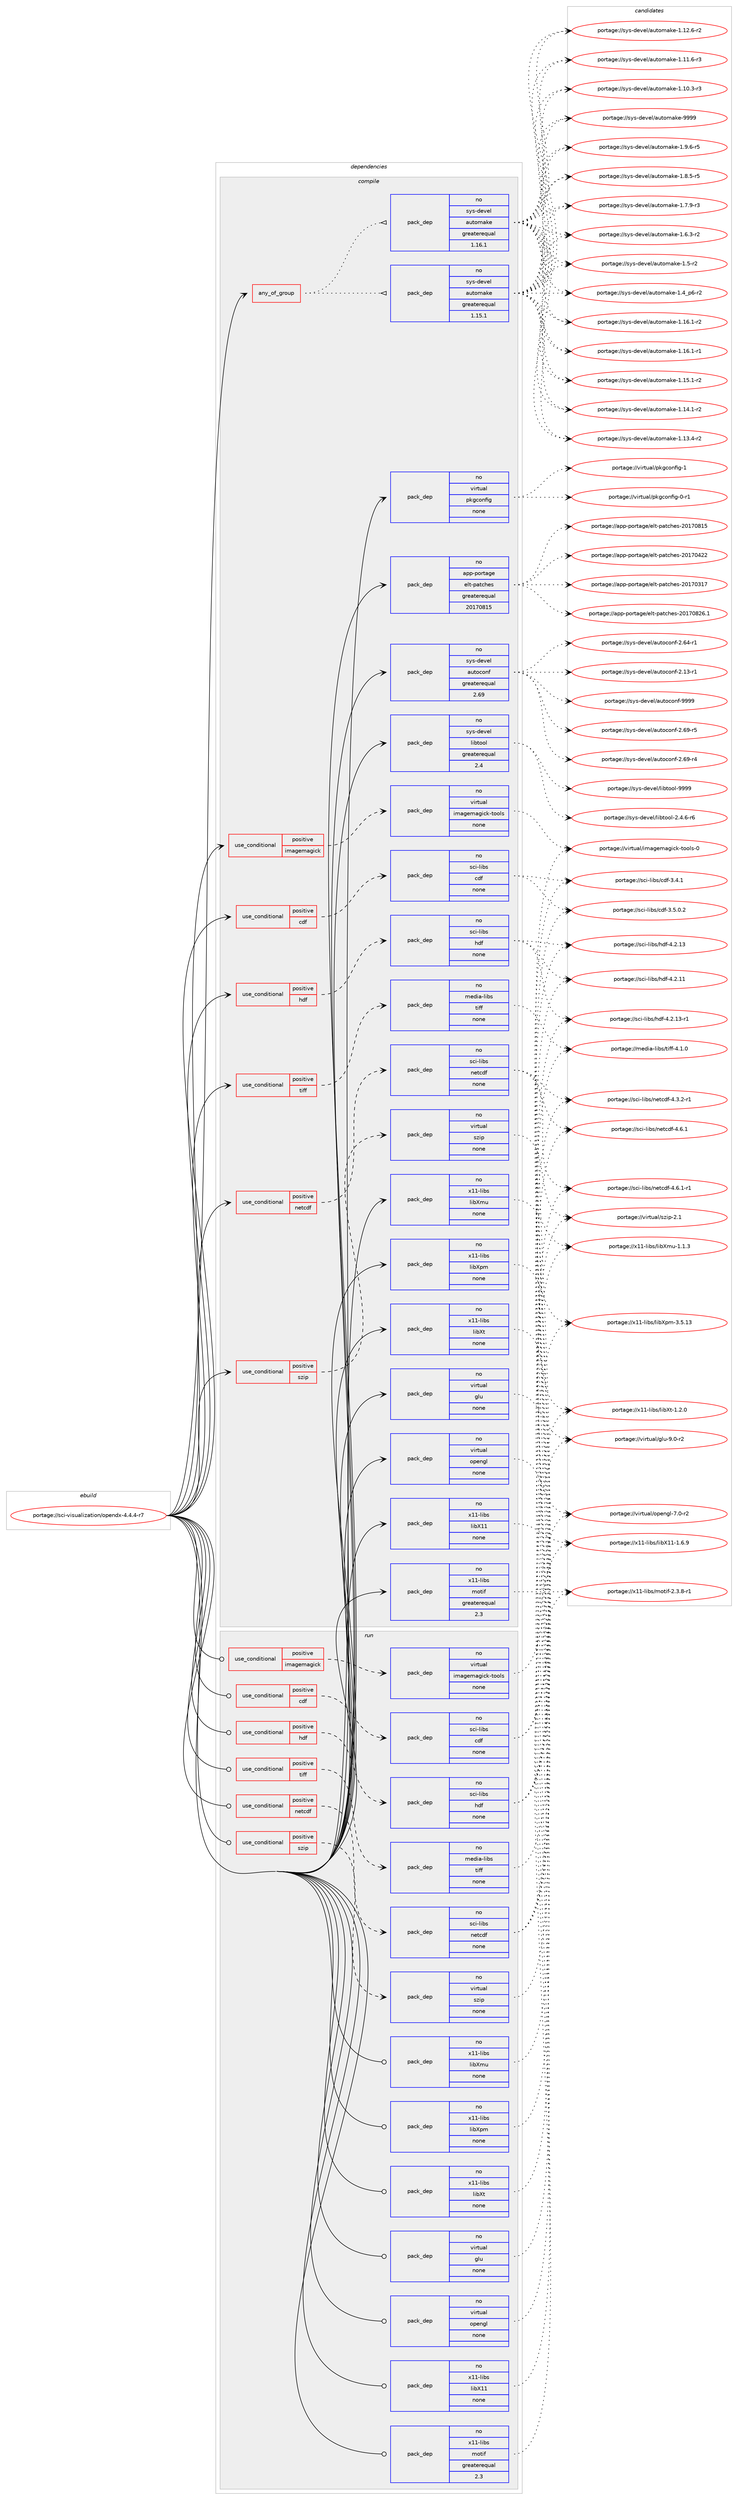 digraph prolog {

# *************
# Graph options
# *************

newrank=true;
concentrate=true;
compound=true;
graph [rankdir=LR,fontname=Helvetica,fontsize=10,ranksep=1.5];#, ranksep=2.5, nodesep=0.2];
edge  [arrowhead=vee];
node  [fontname=Helvetica,fontsize=10];

# **********
# The ebuild
# **********

subgraph cluster_leftcol {
color=gray;
rank=same;
label=<<i>ebuild</i>>;
id [label="portage://sci-visualization/opendx-4.4.4-r7", color=red, width=4, href="../sci-visualization/opendx-4.4.4-r7.svg"];
}

# ****************
# The dependencies
# ****************

subgraph cluster_midcol {
color=gray;
label=<<i>dependencies</i>>;
subgraph cluster_compile {
fillcolor="#eeeeee";
style=filled;
label=<<i>compile</i>>;
subgraph any750 {
dependency34515 [label=<<TABLE BORDER="0" CELLBORDER="1" CELLSPACING="0" CELLPADDING="4"><TR><TD CELLPADDING="10">any_of_group</TD></TR></TABLE>>, shape=none, color=red];subgraph pack27662 {
dependency34516 [label=<<TABLE BORDER="0" CELLBORDER="1" CELLSPACING="0" CELLPADDING="4" WIDTH="220"><TR><TD ROWSPAN="6" CELLPADDING="30">pack_dep</TD></TR><TR><TD WIDTH="110">no</TD></TR><TR><TD>sys-devel</TD></TR><TR><TD>automake</TD></TR><TR><TD>greaterequal</TD></TR><TR><TD>1.16.1</TD></TR></TABLE>>, shape=none, color=blue];
}
dependency34515:e -> dependency34516:w [weight=20,style="dotted",arrowhead="oinv"];
subgraph pack27663 {
dependency34517 [label=<<TABLE BORDER="0" CELLBORDER="1" CELLSPACING="0" CELLPADDING="4" WIDTH="220"><TR><TD ROWSPAN="6" CELLPADDING="30">pack_dep</TD></TR><TR><TD WIDTH="110">no</TD></TR><TR><TD>sys-devel</TD></TR><TR><TD>automake</TD></TR><TR><TD>greaterequal</TD></TR><TR><TD>1.15.1</TD></TR></TABLE>>, shape=none, color=blue];
}
dependency34515:e -> dependency34517:w [weight=20,style="dotted",arrowhead="oinv"];
}
id:e -> dependency34515:w [weight=20,style="solid",arrowhead="vee"];
subgraph cond6101 {
dependency34518 [label=<<TABLE BORDER="0" CELLBORDER="1" CELLSPACING="0" CELLPADDING="4"><TR><TD ROWSPAN="3" CELLPADDING="10">use_conditional</TD></TR><TR><TD>positive</TD></TR><TR><TD>cdf</TD></TR></TABLE>>, shape=none, color=red];
subgraph pack27664 {
dependency34519 [label=<<TABLE BORDER="0" CELLBORDER="1" CELLSPACING="0" CELLPADDING="4" WIDTH="220"><TR><TD ROWSPAN="6" CELLPADDING="30">pack_dep</TD></TR><TR><TD WIDTH="110">no</TD></TR><TR><TD>sci-libs</TD></TR><TR><TD>cdf</TD></TR><TR><TD>none</TD></TR><TR><TD></TD></TR></TABLE>>, shape=none, color=blue];
}
dependency34518:e -> dependency34519:w [weight=20,style="dashed",arrowhead="vee"];
}
id:e -> dependency34518:w [weight=20,style="solid",arrowhead="vee"];
subgraph cond6102 {
dependency34520 [label=<<TABLE BORDER="0" CELLBORDER="1" CELLSPACING="0" CELLPADDING="4"><TR><TD ROWSPAN="3" CELLPADDING="10">use_conditional</TD></TR><TR><TD>positive</TD></TR><TR><TD>hdf</TD></TR></TABLE>>, shape=none, color=red];
subgraph pack27665 {
dependency34521 [label=<<TABLE BORDER="0" CELLBORDER="1" CELLSPACING="0" CELLPADDING="4" WIDTH="220"><TR><TD ROWSPAN="6" CELLPADDING="30">pack_dep</TD></TR><TR><TD WIDTH="110">no</TD></TR><TR><TD>sci-libs</TD></TR><TR><TD>hdf</TD></TR><TR><TD>none</TD></TR><TR><TD></TD></TR></TABLE>>, shape=none, color=blue];
}
dependency34520:e -> dependency34521:w [weight=20,style="dashed",arrowhead="vee"];
}
id:e -> dependency34520:w [weight=20,style="solid",arrowhead="vee"];
subgraph cond6103 {
dependency34522 [label=<<TABLE BORDER="0" CELLBORDER="1" CELLSPACING="0" CELLPADDING="4"><TR><TD ROWSPAN="3" CELLPADDING="10">use_conditional</TD></TR><TR><TD>positive</TD></TR><TR><TD>imagemagick</TD></TR></TABLE>>, shape=none, color=red];
subgraph pack27666 {
dependency34523 [label=<<TABLE BORDER="0" CELLBORDER="1" CELLSPACING="0" CELLPADDING="4" WIDTH="220"><TR><TD ROWSPAN="6" CELLPADDING="30">pack_dep</TD></TR><TR><TD WIDTH="110">no</TD></TR><TR><TD>virtual</TD></TR><TR><TD>imagemagick-tools</TD></TR><TR><TD>none</TD></TR><TR><TD></TD></TR></TABLE>>, shape=none, color=blue];
}
dependency34522:e -> dependency34523:w [weight=20,style="dashed",arrowhead="vee"];
}
id:e -> dependency34522:w [weight=20,style="solid",arrowhead="vee"];
subgraph cond6104 {
dependency34524 [label=<<TABLE BORDER="0" CELLBORDER="1" CELLSPACING="0" CELLPADDING="4"><TR><TD ROWSPAN="3" CELLPADDING="10">use_conditional</TD></TR><TR><TD>positive</TD></TR><TR><TD>netcdf</TD></TR></TABLE>>, shape=none, color=red];
subgraph pack27667 {
dependency34525 [label=<<TABLE BORDER="0" CELLBORDER="1" CELLSPACING="0" CELLPADDING="4" WIDTH="220"><TR><TD ROWSPAN="6" CELLPADDING="30">pack_dep</TD></TR><TR><TD WIDTH="110">no</TD></TR><TR><TD>sci-libs</TD></TR><TR><TD>netcdf</TD></TR><TR><TD>none</TD></TR><TR><TD></TD></TR></TABLE>>, shape=none, color=blue];
}
dependency34524:e -> dependency34525:w [weight=20,style="dashed",arrowhead="vee"];
}
id:e -> dependency34524:w [weight=20,style="solid",arrowhead="vee"];
subgraph cond6105 {
dependency34526 [label=<<TABLE BORDER="0" CELLBORDER="1" CELLSPACING="0" CELLPADDING="4"><TR><TD ROWSPAN="3" CELLPADDING="10">use_conditional</TD></TR><TR><TD>positive</TD></TR><TR><TD>szip</TD></TR></TABLE>>, shape=none, color=red];
subgraph pack27668 {
dependency34527 [label=<<TABLE BORDER="0" CELLBORDER="1" CELLSPACING="0" CELLPADDING="4" WIDTH="220"><TR><TD ROWSPAN="6" CELLPADDING="30">pack_dep</TD></TR><TR><TD WIDTH="110">no</TD></TR><TR><TD>virtual</TD></TR><TR><TD>szip</TD></TR><TR><TD>none</TD></TR><TR><TD></TD></TR></TABLE>>, shape=none, color=blue];
}
dependency34526:e -> dependency34527:w [weight=20,style="dashed",arrowhead="vee"];
}
id:e -> dependency34526:w [weight=20,style="solid",arrowhead="vee"];
subgraph cond6106 {
dependency34528 [label=<<TABLE BORDER="0" CELLBORDER="1" CELLSPACING="0" CELLPADDING="4"><TR><TD ROWSPAN="3" CELLPADDING="10">use_conditional</TD></TR><TR><TD>positive</TD></TR><TR><TD>tiff</TD></TR></TABLE>>, shape=none, color=red];
subgraph pack27669 {
dependency34529 [label=<<TABLE BORDER="0" CELLBORDER="1" CELLSPACING="0" CELLPADDING="4" WIDTH="220"><TR><TD ROWSPAN="6" CELLPADDING="30">pack_dep</TD></TR><TR><TD WIDTH="110">no</TD></TR><TR><TD>media-libs</TD></TR><TR><TD>tiff</TD></TR><TR><TD>none</TD></TR><TR><TD></TD></TR></TABLE>>, shape=none, color=blue];
}
dependency34528:e -> dependency34529:w [weight=20,style="dashed",arrowhead="vee"];
}
id:e -> dependency34528:w [weight=20,style="solid",arrowhead="vee"];
subgraph pack27670 {
dependency34530 [label=<<TABLE BORDER="0" CELLBORDER="1" CELLSPACING="0" CELLPADDING="4" WIDTH="220"><TR><TD ROWSPAN="6" CELLPADDING="30">pack_dep</TD></TR><TR><TD WIDTH="110">no</TD></TR><TR><TD>app-portage</TD></TR><TR><TD>elt-patches</TD></TR><TR><TD>greaterequal</TD></TR><TR><TD>20170815</TD></TR></TABLE>>, shape=none, color=blue];
}
id:e -> dependency34530:w [weight=20,style="solid",arrowhead="vee"];
subgraph pack27671 {
dependency34531 [label=<<TABLE BORDER="0" CELLBORDER="1" CELLSPACING="0" CELLPADDING="4" WIDTH="220"><TR><TD ROWSPAN="6" CELLPADDING="30">pack_dep</TD></TR><TR><TD WIDTH="110">no</TD></TR><TR><TD>sys-devel</TD></TR><TR><TD>autoconf</TD></TR><TR><TD>greaterequal</TD></TR><TR><TD>2.69</TD></TR></TABLE>>, shape=none, color=blue];
}
id:e -> dependency34531:w [weight=20,style="solid",arrowhead="vee"];
subgraph pack27672 {
dependency34532 [label=<<TABLE BORDER="0" CELLBORDER="1" CELLSPACING="0" CELLPADDING="4" WIDTH="220"><TR><TD ROWSPAN="6" CELLPADDING="30">pack_dep</TD></TR><TR><TD WIDTH="110">no</TD></TR><TR><TD>sys-devel</TD></TR><TR><TD>libtool</TD></TR><TR><TD>greaterequal</TD></TR><TR><TD>2.4</TD></TR></TABLE>>, shape=none, color=blue];
}
id:e -> dependency34532:w [weight=20,style="solid",arrowhead="vee"];
subgraph pack27673 {
dependency34533 [label=<<TABLE BORDER="0" CELLBORDER="1" CELLSPACING="0" CELLPADDING="4" WIDTH="220"><TR><TD ROWSPAN="6" CELLPADDING="30">pack_dep</TD></TR><TR><TD WIDTH="110">no</TD></TR><TR><TD>virtual</TD></TR><TR><TD>glu</TD></TR><TR><TD>none</TD></TR><TR><TD></TD></TR></TABLE>>, shape=none, color=blue];
}
id:e -> dependency34533:w [weight=20,style="solid",arrowhead="vee"];
subgraph pack27674 {
dependency34534 [label=<<TABLE BORDER="0" CELLBORDER="1" CELLSPACING="0" CELLPADDING="4" WIDTH="220"><TR><TD ROWSPAN="6" CELLPADDING="30">pack_dep</TD></TR><TR><TD WIDTH="110">no</TD></TR><TR><TD>virtual</TD></TR><TR><TD>opengl</TD></TR><TR><TD>none</TD></TR><TR><TD></TD></TR></TABLE>>, shape=none, color=blue];
}
id:e -> dependency34534:w [weight=20,style="solid",arrowhead="vee"];
subgraph pack27675 {
dependency34535 [label=<<TABLE BORDER="0" CELLBORDER="1" CELLSPACING="0" CELLPADDING="4" WIDTH="220"><TR><TD ROWSPAN="6" CELLPADDING="30">pack_dep</TD></TR><TR><TD WIDTH="110">no</TD></TR><TR><TD>virtual</TD></TR><TR><TD>pkgconfig</TD></TR><TR><TD>none</TD></TR><TR><TD></TD></TR></TABLE>>, shape=none, color=blue];
}
id:e -> dependency34535:w [weight=20,style="solid",arrowhead="vee"];
subgraph pack27676 {
dependency34536 [label=<<TABLE BORDER="0" CELLBORDER="1" CELLSPACING="0" CELLPADDING="4" WIDTH="220"><TR><TD ROWSPAN="6" CELLPADDING="30">pack_dep</TD></TR><TR><TD WIDTH="110">no</TD></TR><TR><TD>x11-libs</TD></TR><TR><TD>libX11</TD></TR><TR><TD>none</TD></TR><TR><TD></TD></TR></TABLE>>, shape=none, color=blue];
}
id:e -> dependency34536:w [weight=20,style="solid",arrowhead="vee"];
subgraph pack27677 {
dependency34537 [label=<<TABLE BORDER="0" CELLBORDER="1" CELLSPACING="0" CELLPADDING="4" WIDTH="220"><TR><TD ROWSPAN="6" CELLPADDING="30">pack_dep</TD></TR><TR><TD WIDTH="110">no</TD></TR><TR><TD>x11-libs</TD></TR><TR><TD>libXmu</TD></TR><TR><TD>none</TD></TR><TR><TD></TD></TR></TABLE>>, shape=none, color=blue];
}
id:e -> dependency34537:w [weight=20,style="solid",arrowhead="vee"];
subgraph pack27678 {
dependency34538 [label=<<TABLE BORDER="0" CELLBORDER="1" CELLSPACING="0" CELLPADDING="4" WIDTH="220"><TR><TD ROWSPAN="6" CELLPADDING="30">pack_dep</TD></TR><TR><TD WIDTH="110">no</TD></TR><TR><TD>x11-libs</TD></TR><TR><TD>libXpm</TD></TR><TR><TD>none</TD></TR><TR><TD></TD></TR></TABLE>>, shape=none, color=blue];
}
id:e -> dependency34538:w [weight=20,style="solid",arrowhead="vee"];
subgraph pack27679 {
dependency34539 [label=<<TABLE BORDER="0" CELLBORDER="1" CELLSPACING="0" CELLPADDING="4" WIDTH="220"><TR><TD ROWSPAN="6" CELLPADDING="30">pack_dep</TD></TR><TR><TD WIDTH="110">no</TD></TR><TR><TD>x11-libs</TD></TR><TR><TD>libXt</TD></TR><TR><TD>none</TD></TR><TR><TD></TD></TR></TABLE>>, shape=none, color=blue];
}
id:e -> dependency34539:w [weight=20,style="solid",arrowhead="vee"];
subgraph pack27680 {
dependency34540 [label=<<TABLE BORDER="0" CELLBORDER="1" CELLSPACING="0" CELLPADDING="4" WIDTH="220"><TR><TD ROWSPAN="6" CELLPADDING="30">pack_dep</TD></TR><TR><TD WIDTH="110">no</TD></TR><TR><TD>x11-libs</TD></TR><TR><TD>motif</TD></TR><TR><TD>greaterequal</TD></TR><TR><TD>2.3</TD></TR></TABLE>>, shape=none, color=blue];
}
id:e -> dependency34540:w [weight=20,style="solid",arrowhead="vee"];
}
subgraph cluster_compileandrun {
fillcolor="#eeeeee";
style=filled;
label=<<i>compile and run</i>>;
}
subgraph cluster_run {
fillcolor="#eeeeee";
style=filled;
label=<<i>run</i>>;
subgraph cond6107 {
dependency34541 [label=<<TABLE BORDER="0" CELLBORDER="1" CELLSPACING="0" CELLPADDING="4"><TR><TD ROWSPAN="3" CELLPADDING="10">use_conditional</TD></TR><TR><TD>positive</TD></TR><TR><TD>cdf</TD></TR></TABLE>>, shape=none, color=red];
subgraph pack27681 {
dependency34542 [label=<<TABLE BORDER="0" CELLBORDER="1" CELLSPACING="0" CELLPADDING="4" WIDTH="220"><TR><TD ROWSPAN="6" CELLPADDING="30">pack_dep</TD></TR><TR><TD WIDTH="110">no</TD></TR><TR><TD>sci-libs</TD></TR><TR><TD>cdf</TD></TR><TR><TD>none</TD></TR><TR><TD></TD></TR></TABLE>>, shape=none, color=blue];
}
dependency34541:e -> dependency34542:w [weight=20,style="dashed",arrowhead="vee"];
}
id:e -> dependency34541:w [weight=20,style="solid",arrowhead="odot"];
subgraph cond6108 {
dependency34543 [label=<<TABLE BORDER="0" CELLBORDER="1" CELLSPACING="0" CELLPADDING="4"><TR><TD ROWSPAN="3" CELLPADDING="10">use_conditional</TD></TR><TR><TD>positive</TD></TR><TR><TD>hdf</TD></TR></TABLE>>, shape=none, color=red];
subgraph pack27682 {
dependency34544 [label=<<TABLE BORDER="0" CELLBORDER="1" CELLSPACING="0" CELLPADDING="4" WIDTH="220"><TR><TD ROWSPAN="6" CELLPADDING="30">pack_dep</TD></TR><TR><TD WIDTH="110">no</TD></TR><TR><TD>sci-libs</TD></TR><TR><TD>hdf</TD></TR><TR><TD>none</TD></TR><TR><TD></TD></TR></TABLE>>, shape=none, color=blue];
}
dependency34543:e -> dependency34544:w [weight=20,style="dashed",arrowhead="vee"];
}
id:e -> dependency34543:w [weight=20,style="solid",arrowhead="odot"];
subgraph cond6109 {
dependency34545 [label=<<TABLE BORDER="0" CELLBORDER="1" CELLSPACING="0" CELLPADDING="4"><TR><TD ROWSPAN="3" CELLPADDING="10">use_conditional</TD></TR><TR><TD>positive</TD></TR><TR><TD>imagemagick</TD></TR></TABLE>>, shape=none, color=red];
subgraph pack27683 {
dependency34546 [label=<<TABLE BORDER="0" CELLBORDER="1" CELLSPACING="0" CELLPADDING="4" WIDTH="220"><TR><TD ROWSPAN="6" CELLPADDING="30">pack_dep</TD></TR><TR><TD WIDTH="110">no</TD></TR><TR><TD>virtual</TD></TR><TR><TD>imagemagick-tools</TD></TR><TR><TD>none</TD></TR><TR><TD></TD></TR></TABLE>>, shape=none, color=blue];
}
dependency34545:e -> dependency34546:w [weight=20,style="dashed",arrowhead="vee"];
}
id:e -> dependency34545:w [weight=20,style="solid",arrowhead="odot"];
subgraph cond6110 {
dependency34547 [label=<<TABLE BORDER="0" CELLBORDER="1" CELLSPACING="0" CELLPADDING="4"><TR><TD ROWSPAN="3" CELLPADDING="10">use_conditional</TD></TR><TR><TD>positive</TD></TR><TR><TD>netcdf</TD></TR></TABLE>>, shape=none, color=red];
subgraph pack27684 {
dependency34548 [label=<<TABLE BORDER="0" CELLBORDER="1" CELLSPACING="0" CELLPADDING="4" WIDTH="220"><TR><TD ROWSPAN="6" CELLPADDING="30">pack_dep</TD></TR><TR><TD WIDTH="110">no</TD></TR><TR><TD>sci-libs</TD></TR><TR><TD>netcdf</TD></TR><TR><TD>none</TD></TR><TR><TD></TD></TR></TABLE>>, shape=none, color=blue];
}
dependency34547:e -> dependency34548:w [weight=20,style="dashed",arrowhead="vee"];
}
id:e -> dependency34547:w [weight=20,style="solid",arrowhead="odot"];
subgraph cond6111 {
dependency34549 [label=<<TABLE BORDER="0" CELLBORDER="1" CELLSPACING="0" CELLPADDING="4"><TR><TD ROWSPAN="3" CELLPADDING="10">use_conditional</TD></TR><TR><TD>positive</TD></TR><TR><TD>szip</TD></TR></TABLE>>, shape=none, color=red];
subgraph pack27685 {
dependency34550 [label=<<TABLE BORDER="0" CELLBORDER="1" CELLSPACING="0" CELLPADDING="4" WIDTH="220"><TR><TD ROWSPAN="6" CELLPADDING="30">pack_dep</TD></TR><TR><TD WIDTH="110">no</TD></TR><TR><TD>virtual</TD></TR><TR><TD>szip</TD></TR><TR><TD>none</TD></TR><TR><TD></TD></TR></TABLE>>, shape=none, color=blue];
}
dependency34549:e -> dependency34550:w [weight=20,style="dashed",arrowhead="vee"];
}
id:e -> dependency34549:w [weight=20,style="solid",arrowhead="odot"];
subgraph cond6112 {
dependency34551 [label=<<TABLE BORDER="0" CELLBORDER="1" CELLSPACING="0" CELLPADDING="4"><TR><TD ROWSPAN="3" CELLPADDING="10">use_conditional</TD></TR><TR><TD>positive</TD></TR><TR><TD>tiff</TD></TR></TABLE>>, shape=none, color=red];
subgraph pack27686 {
dependency34552 [label=<<TABLE BORDER="0" CELLBORDER="1" CELLSPACING="0" CELLPADDING="4" WIDTH="220"><TR><TD ROWSPAN="6" CELLPADDING="30">pack_dep</TD></TR><TR><TD WIDTH="110">no</TD></TR><TR><TD>media-libs</TD></TR><TR><TD>tiff</TD></TR><TR><TD>none</TD></TR><TR><TD></TD></TR></TABLE>>, shape=none, color=blue];
}
dependency34551:e -> dependency34552:w [weight=20,style="dashed",arrowhead="vee"];
}
id:e -> dependency34551:w [weight=20,style="solid",arrowhead="odot"];
subgraph pack27687 {
dependency34553 [label=<<TABLE BORDER="0" CELLBORDER="1" CELLSPACING="0" CELLPADDING="4" WIDTH="220"><TR><TD ROWSPAN="6" CELLPADDING="30">pack_dep</TD></TR><TR><TD WIDTH="110">no</TD></TR><TR><TD>virtual</TD></TR><TR><TD>glu</TD></TR><TR><TD>none</TD></TR><TR><TD></TD></TR></TABLE>>, shape=none, color=blue];
}
id:e -> dependency34553:w [weight=20,style="solid",arrowhead="odot"];
subgraph pack27688 {
dependency34554 [label=<<TABLE BORDER="0" CELLBORDER="1" CELLSPACING="0" CELLPADDING="4" WIDTH="220"><TR><TD ROWSPAN="6" CELLPADDING="30">pack_dep</TD></TR><TR><TD WIDTH="110">no</TD></TR><TR><TD>virtual</TD></TR><TR><TD>opengl</TD></TR><TR><TD>none</TD></TR><TR><TD></TD></TR></TABLE>>, shape=none, color=blue];
}
id:e -> dependency34554:w [weight=20,style="solid",arrowhead="odot"];
subgraph pack27689 {
dependency34555 [label=<<TABLE BORDER="0" CELLBORDER="1" CELLSPACING="0" CELLPADDING="4" WIDTH="220"><TR><TD ROWSPAN="6" CELLPADDING="30">pack_dep</TD></TR><TR><TD WIDTH="110">no</TD></TR><TR><TD>x11-libs</TD></TR><TR><TD>libX11</TD></TR><TR><TD>none</TD></TR><TR><TD></TD></TR></TABLE>>, shape=none, color=blue];
}
id:e -> dependency34555:w [weight=20,style="solid",arrowhead="odot"];
subgraph pack27690 {
dependency34556 [label=<<TABLE BORDER="0" CELLBORDER="1" CELLSPACING="0" CELLPADDING="4" WIDTH="220"><TR><TD ROWSPAN="6" CELLPADDING="30">pack_dep</TD></TR><TR><TD WIDTH="110">no</TD></TR><TR><TD>x11-libs</TD></TR><TR><TD>libXmu</TD></TR><TR><TD>none</TD></TR><TR><TD></TD></TR></TABLE>>, shape=none, color=blue];
}
id:e -> dependency34556:w [weight=20,style="solid",arrowhead="odot"];
subgraph pack27691 {
dependency34557 [label=<<TABLE BORDER="0" CELLBORDER="1" CELLSPACING="0" CELLPADDING="4" WIDTH="220"><TR><TD ROWSPAN="6" CELLPADDING="30">pack_dep</TD></TR><TR><TD WIDTH="110">no</TD></TR><TR><TD>x11-libs</TD></TR><TR><TD>libXpm</TD></TR><TR><TD>none</TD></TR><TR><TD></TD></TR></TABLE>>, shape=none, color=blue];
}
id:e -> dependency34557:w [weight=20,style="solid",arrowhead="odot"];
subgraph pack27692 {
dependency34558 [label=<<TABLE BORDER="0" CELLBORDER="1" CELLSPACING="0" CELLPADDING="4" WIDTH="220"><TR><TD ROWSPAN="6" CELLPADDING="30">pack_dep</TD></TR><TR><TD WIDTH="110">no</TD></TR><TR><TD>x11-libs</TD></TR><TR><TD>libXt</TD></TR><TR><TD>none</TD></TR><TR><TD></TD></TR></TABLE>>, shape=none, color=blue];
}
id:e -> dependency34558:w [weight=20,style="solid",arrowhead="odot"];
subgraph pack27693 {
dependency34559 [label=<<TABLE BORDER="0" CELLBORDER="1" CELLSPACING="0" CELLPADDING="4" WIDTH="220"><TR><TD ROWSPAN="6" CELLPADDING="30">pack_dep</TD></TR><TR><TD WIDTH="110">no</TD></TR><TR><TD>x11-libs</TD></TR><TR><TD>motif</TD></TR><TR><TD>greaterequal</TD></TR><TR><TD>2.3</TD></TR></TABLE>>, shape=none, color=blue];
}
id:e -> dependency34559:w [weight=20,style="solid",arrowhead="odot"];
}
}

# **************
# The candidates
# **************

subgraph cluster_choices {
rank=same;
color=gray;
label=<<i>candidates</i>>;

subgraph choice27662 {
color=black;
nodesep=1;
choice115121115451001011181011084797117116111109971071014557575757 [label="portage://sys-devel/automake-9999", color=red, width=4,href="../sys-devel/automake-9999.svg"];
choice115121115451001011181011084797117116111109971071014549465746544511453 [label="portage://sys-devel/automake-1.9.6-r5", color=red, width=4,href="../sys-devel/automake-1.9.6-r5.svg"];
choice115121115451001011181011084797117116111109971071014549465646534511453 [label="portage://sys-devel/automake-1.8.5-r5", color=red, width=4,href="../sys-devel/automake-1.8.5-r5.svg"];
choice115121115451001011181011084797117116111109971071014549465546574511451 [label="portage://sys-devel/automake-1.7.9-r3", color=red, width=4,href="../sys-devel/automake-1.7.9-r3.svg"];
choice115121115451001011181011084797117116111109971071014549465446514511450 [label="portage://sys-devel/automake-1.6.3-r2", color=red, width=4,href="../sys-devel/automake-1.6.3-r2.svg"];
choice11512111545100101118101108479711711611110997107101454946534511450 [label="portage://sys-devel/automake-1.5-r2", color=red, width=4,href="../sys-devel/automake-1.5-r2.svg"];
choice115121115451001011181011084797117116111109971071014549465295112544511450 [label="portage://sys-devel/automake-1.4_p6-r2", color=red, width=4,href="../sys-devel/automake-1.4_p6-r2.svg"];
choice11512111545100101118101108479711711611110997107101454946495446494511450 [label="portage://sys-devel/automake-1.16.1-r2", color=red, width=4,href="../sys-devel/automake-1.16.1-r2.svg"];
choice11512111545100101118101108479711711611110997107101454946495446494511449 [label="portage://sys-devel/automake-1.16.1-r1", color=red, width=4,href="../sys-devel/automake-1.16.1-r1.svg"];
choice11512111545100101118101108479711711611110997107101454946495346494511450 [label="portage://sys-devel/automake-1.15.1-r2", color=red, width=4,href="../sys-devel/automake-1.15.1-r2.svg"];
choice11512111545100101118101108479711711611110997107101454946495246494511450 [label="portage://sys-devel/automake-1.14.1-r2", color=red, width=4,href="../sys-devel/automake-1.14.1-r2.svg"];
choice11512111545100101118101108479711711611110997107101454946495146524511450 [label="portage://sys-devel/automake-1.13.4-r2", color=red, width=4,href="../sys-devel/automake-1.13.4-r2.svg"];
choice11512111545100101118101108479711711611110997107101454946495046544511450 [label="portage://sys-devel/automake-1.12.6-r2", color=red, width=4,href="../sys-devel/automake-1.12.6-r2.svg"];
choice11512111545100101118101108479711711611110997107101454946494946544511451 [label="portage://sys-devel/automake-1.11.6-r3", color=red, width=4,href="../sys-devel/automake-1.11.6-r3.svg"];
choice11512111545100101118101108479711711611110997107101454946494846514511451 [label="portage://sys-devel/automake-1.10.3-r3", color=red, width=4,href="../sys-devel/automake-1.10.3-r3.svg"];
dependency34516:e -> choice115121115451001011181011084797117116111109971071014557575757:w [style=dotted,weight="100"];
dependency34516:e -> choice115121115451001011181011084797117116111109971071014549465746544511453:w [style=dotted,weight="100"];
dependency34516:e -> choice115121115451001011181011084797117116111109971071014549465646534511453:w [style=dotted,weight="100"];
dependency34516:e -> choice115121115451001011181011084797117116111109971071014549465546574511451:w [style=dotted,weight="100"];
dependency34516:e -> choice115121115451001011181011084797117116111109971071014549465446514511450:w [style=dotted,weight="100"];
dependency34516:e -> choice11512111545100101118101108479711711611110997107101454946534511450:w [style=dotted,weight="100"];
dependency34516:e -> choice115121115451001011181011084797117116111109971071014549465295112544511450:w [style=dotted,weight="100"];
dependency34516:e -> choice11512111545100101118101108479711711611110997107101454946495446494511450:w [style=dotted,weight="100"];
dependency34516:e -> choice11512111545100101118101108479711711611110997107101454946495446494511449:w [style=dotted,weight="100"];
dependency34516:e -> choice11512111545100101118101108479711711611110997107101454946495346494511450:w [style=dotted,weight="100"];
dependency34516:e -> choice11512111545100101118101108479711711611110997107101454946495246494511450:w [style=dotted,weight="100"];
dependency34516:e -> choice11512111545100101118101108479711711611110997107101454946495146524511450:w [style=dotted,weight="100"];
dependency34516:e -> choice11512111545100101118101108479711711611110997107101454946495046544511450:w [style=dotted,weight="100"];
dependency34516:e -> choice11512111545100101118101108479711711611110997107101454946494946544511451:w [style=dotted,weight="100"];
dependency34516:e -> choice11512111545100101118101108479711711611110997107101454946494846514511451:w [style=dotted,weight="100"];
}
subgraph choice27663 {
color=black;
nodesep=1;
choice115121115451001011181011084797117116111109971071014557575757 [label="portage://sys-devel/automake-9999", color=red, width=4,href="../sys-devel/automake-9999.svg"];
choice115121115451001011181011084797117116111109971071014549465746544511453 [label="portage://sys-devel/automake-1.9.6-r5", color=red, width=4,href="../sys-devel/automake-1.9.6-r5.svg"];
choice115121115451001011181011084797117116111109971071014549465646534511453 [label="portage://sys-devel/automake-1.8.5-r5", color=red, width=4,href="../sys-devel/automake-1.8.5-r5.svg"];
choice115121115451001011181011084797117116111109971071014549465546574511451 [label="portage://sys-devel/automake-1.7.9-r3", color=red, width=4,href="../sys-devel/automake-1.7.9-r3.svg"];
choice115121115451001011181011084797117116111109971071014549465446514511450 [label="portage://sys-devel/automake-1.6.3-r2", color=red, width=4,href="../sys-devel/automake-1.6.3-r2.svg"];
choice11512111545100101118101108479711711611110997107101454946534511450 [label="portage://sys-devel/automake-1.5-r2", color=red, width=4,href="../sys-devel/automake-1.5-r2.svg"];
choice115121115451001011181011084797117116111109971071014549465295112544511450 [label="portage://sys-devel/automake-1.4_p6-r2", color=red, width=4,href="../sys-devel/automake-1.4_p6-r2.svg"];
choice11512111545100101118101108479711711611110997107101454946495446494511450 [label="portage://sys-devel/automake-1.16.1-r2", color=red, width=4,href="../sys-devel/automake-1.16.1-r2.svg"];
choice11512111545100101118101108479711711611110997107101454946495446494511449 [label="portage://sys-devel/automake-1.16.1-r1", color=red, width=4,href="../sys-devel/automake-1.16.1-r1.svg"];
choice11512111545100101118101108479711711611110997107101454946495346494511450 [label="portage://sys-devel/automake-1.15.1-r2", color=red, width=4,href="../sys-devel/automake-1.15.1-r2.svg"];
choice11512111545100101118101108479711711611110997107101454946495246494511450 [label="portage://sys-devel/automake-1.14.1-r2", color=red, width=4,href="../sys-devel/automake-1.14.1-r2.svg"];
choice11512111545100101118101108479711711611110997107101454946495146524511450 [label="portage://sys-devel/automake-1.13.4-r2", color=red, width=4,href="../sys-devel/automake-1.13.4-r2.svg"];
choice11512111545100101118101108479711711611110997107101454946495046544511450 [label="portage://sys-devel/automake-1.12.6-r2", color=red, width=4,href="../sys-devel/automake-1.12.6-r2.svg"];
choice11512111545100101118101108479711711611110997107101454946494946544511451 [label="portage://sys-devel/automake-1.11.6-r3", color=red, width=4,href="../sys-devel/automake-1.11.6-r3.svg"];
choice11512111545100101118101108479711711611110997107101454946494846514511451 [label="portage://sys-devel/automake-1.10.3-r3", color=red, width=4,href="../sys-devel/automake-1.10.3-r3.svg"];
dependency34517:e -> choice115121115451001011181011084797117116111109971071014557575757:w [style=dotted,weight="100"];
dependency34517:e -> choice115121115451001011181011084797117116111109971071014549465746544511453:w [style=dotted,weight="100"];
dependency34517:e -> choice115121115451001011181011084797117116111109971071014549465646534511453:w [style=dotted,weight="100"];
dependency34517:e -> choice115121115451001011181011084797117116111109971071014549465546574511451:w [style=dotted,weight="100"];
dependency34517:e -> choice115121115451001011181011084797117116111109971071014549465446514511450:w [style=dotted,weight="100"];
dependency34517:e -> choice11512111545100101118101108479711711611110997107101454946534511450:w [style=dotted,weight="100"];
dependency34517:e -> choice115121115451001011181011084797117116111109971071014549465295112544511450:w [style=dotted,weight="100"];
dependency34517:e -> choice11512111545100101118101108479711711611110997107101454946495446494511450:w [style=dotted,weight="100"];
dependency34517:e -> choice11512111545100101118101108479711711611110997107101454946495446494511449:w [style=dotted,weight="100"];
dependency34517:e -> choice11512111545100101118101108479711711611110997107101454946495346494511450:w [style=dotted,weight="100"];
dependency34517:e -> choice11512111545100101118101108479711711611110997107101454946495246494511450:w [style=dotted,weight="100"];
dependency34517:e -> choice11512111545100101118101108479711711611110997107101454946495146524511450:w [style=dotted,weight="100"];
dependency34517:e -> choice11512111545100101118101108479711711611110997107101454946495046544511450:w [style=dotted,weight="100"];
dependency34517:e -> choice11512111545100101118101108479711711611110997107101454946494946544511451:w [style=dotted,weight="100"];
dependency34517:e -> choice11512111545100101118101108479711711611110997107101454946494846514511451:w [style=dotted,weight="100"];
}
subgraph choice27664 {
color=black;
nodesep=1;
choice11599105451081059811547991001024551465346484650 [label="portage://sci-libs/cdf-3.5.0.2", color=red, width=4,href="../sci-libs/cdf-3.5.0.2.svg"];
choice1159910545108105981154799100102455146524649 [label="portage://sci-libs/cdf-3.4.1", color=red, width=4,href="../sci-libs/cdf-3.4.1.svg"];
dependency34519:e -> choice11599105451081059811547991001024551465346484650:w [style=dotted,weight="100"];
dependency34519:e -> choice1159910545108105981154799100102455146524649:w [style=dotted,weight="100"];
}
subgraph choice27665 {
color=black;
nodesep=1;
choice11599105451081059811547104100102455246504649514511449 [label="portage://sci-libs/hdf-4.2.13-r1", color=red, width=4,href="../sci-libs/hdf-4.2.13-r1.svg"];
choice1159910545108105981154710410010245524650464951 [label="portage://sci-libs/hdf-4.2.13", color=red, width=4,href="../sci-libs/hdf-4.2.13.svg"];
choice1159910545108105981154710410010245524650464949 [label="portage://sci-libs/hdf-4.2.11", color=red, width=4,href="../sci-libs/hdf-4.2.11.svg"];
dependency34521:e -> choice11599105451081059811547104100102455246504649514511449:w [style=dotted,weight="100"];
dependency34521:e -> choice1159910545108105981154710410010245524650464951:w [style=dotted,weight="100"];
dependency34521:e -> choice1159910545108105981154710410010245524650464949:w [style=dotted,weight="100"];
}
subgraph choice27666 {
color=black;
nodesep=1;
choice1181051141161179710847105109971031011099710310599107451161111111081154548 [label="portage://virtual/imagemagick-tools-0", color=red, width=4,href="../virtual/imagemagick-tools-0.svg"];
dependency34523:e -> choice1181051141161179710847105109971031011099710310599107451161111111081154548:w [style=dotted,weight="100"];
}
subgraph choice27667 {
color=black;
nodesep=1;
choice11599105451081059811547110101116991001024552465446494511449 [label="portage://sci-libs/netcdf-4.6.1-r1", color=red, width=4,href="../sci-libs/netcdf-4.6.1-r1.svg"];
choice1159910545108105981154711010111699100102455246544649 [label="portage://sci-libs/netcdf-4.6.1", color=red, width=4,href="../sci-libs/netcdf-4.6.1.svg"];
choice11599105451081059811547110101116991001024552465146504511449 [label="portage://sci-libs/netcdf-4.3.2-r1", color=red, width=4,href="../sci-libs/netcdf-4.3.2-r1.svg"];
dependency34525:e -> choice11599105451081059811547110101116991001024552465446494511449:w [style=dotted,weight="100"];
dependency34525:e -> choice1159910545108105981154711010111699100102455246544649:w [style=dotted,weight="100"];
dependency34525:e -> choice11599105451081059811547110101116991001024552465146504511449:w [style=dotted,weight="100"];
}
subgraph choice27668 {
color=black;
nodesep=1;
choice118105114116117971084711512210511245504649 [label="portage://virtual/szip-2.1", color=red, width=4,href="../virtual/szip-2.1.svg"];
dependency34527:e -> choice118105114116117971084711512210511245504649:w [style=dotted,weight="100"];
}
subgraph choice27669 {
color=black;
nodesep=1;
choice10910110010597451081059811547116105102102455246494648 [label="portage://media-libs/tiff-4.1.0", color=red, width=4,href="../media-libs/tiff-4.1.0.svg"];
dependency34529:e -> choice10910110010597451081059811547116105102102455246494648:w [style=dotted,weight="100"];
}
subgraph choice27670 {
color=black;
nodesep=1;
choice971121124511211111411697103101471011081164511297116991041011154550484955485650544649 [label="portage://app-portage/elt-patches-20170826.1", color=red, width=4,href="../app-portage/elt-patches-20170826.1.svg"];
choice97112112451121111141169710310147101108116451129711699104101115455048495548564953 [label="portage://app-portage/elt-patches-20170815", color=red, width=4,href="../app-portage/elt-patches-20170815.svg"];
choice97112112451121111141169710310147101108116451129711699104101115455048495548525050 [label="portage://app-portage/elt-patches-20170422", color=red, width=4,href="../app-portage/elt-patches-20170422.svg"];
choice97112112451121111141169710310147101108116451129711699104101115455048495548514955 [label="portage://app-portage/elt-patches-20170317", color=red, width=4,href="../app-portage/elt-patches-20170317.svg"];
dependency34530:e -> choice971121124511211111411697103101471011081164511297116991041011154550484955485650544649:w [style=dotted,weight="100"];
dependency34530:e -> choice97112112451121111141169710310147101108116451129711699104101115455048495548564953:w [style=dotted,weight="100"];
dependency34530:e -> choice97112112451121111141169710310147101108116451129711699104101115455048495548525050:w [style=dotted,weight="100"];
dependency34530:e -> choice97112112451121111141169710310147101108116451129711699104101115455048495548514955:w [style=dotted,weight="100"];
}
subgraph choice27671 {
color=black;
nodesep=1;
choice115121115451001011181011084797117116111991111101024557575757 [label="portage://sys-devel/autoconf-9999", color=red, width=4,href="../sys-devel/autoconf-9999.svg"];
choice1151211154510010111810110847971171161119911111010245504654574511453 [label="portage://sys-devel/autoconf-2.69-r5", color=red, width=4,href="../sys-devel/autoconf-2.69-r5.svg"];
choice1151211154510010111810110847971171161119911111010245504654574511452 [label="portage://sys-devel/autoconf-2.69-r4", color=red, width=4,href="../sys-devel/autoconf-2.69-r4.svg"];
choice1151211154510010111810110847971171161119911111010245504654524511449 [label="portage://sys-devel/autoconf-2.64-r1", color=red, width=4,href="../sys-devel/autoconf-2.64-r1.svg"];
choice1151211154510010111810110847971171161119911111010245504649514511449 [label="portage://sys-devel/autoconf-2.13-r1", color=red, width=4,href="../sys-devel/autoconf-2.13-r1.svg"];
dependency34531:e -> choice115121115451001011181011084797117116111991111101024557575757:w [style=dotted,weight="100"];
dependency34531:e -> choice1151211154510010111810110847971171161119911111010245504654574511453:w [style=dotted,weight="100"];
dependency34531:e -> choice1151211154510010111810110847971171161119911111010245504654574511452:w [style=dotted,weight="100"];
dependency34531:e -> choice1151211154510010111810110847971171161119911111010245504654524511449:w [style=dotted,weight="100"];
dependency34531:e -> choice1151211154510010111810110847971171161119911111010245504649514511449:w [style=dotted,weight="100"];
}
subgraph choice27672 {
color=black;
nodesep=1;
choice1151211154510010111810110847108105981161111111084557575757 [label="portage://sys-devel/libtool-9999", color=red, width=4,href="../sys-devel/libtool-9999.svg"];
choice1151211154510010111810110847108105981161111111084550465246544511454 [label="portage://sys-devel/libtool-2.4.6-r6", color=red, width=4,href="../sys-devel/libtool-2.4.6-r6.svg"];
dependency34532:e -> choice1151211154510010111810110847108105981161111111084557575757:w [style=dotted,weight="100"];
dependency34532:e -> choice1151211154510010111810110847108105981161111111084550465246544511454:w [style=dotted,weight="100"];
}
subgraph choice27673 {
color=black;
nodesep=1;
choice1181051141161179710847103108117455746484511450 [label="portage://virtual/glu-9.0-r2", color=red, width=4,href="../virtual/glu-9.0-r2.svg"];
dependency34533:e -> choice1181051141161179710847103108117455746484511450:w [style=dotted,weight="100"];
}
subgraph choice27674 {
color=black;
nodesep=1;
choice1181051141161179710847111112101110103108455546484511450 [label="portage://virtual/opengl-7.0-r2", color=red, width=4,href="../virtual/opengl-7.0-r2.svg"];
dependency34534:e -> choice1181051141161179710847111112101110103108455546484511450:w [style=dotted,weight="100"];
}
subgraph choice27675 {
color=black;
nodesep=1;
choice1181051141161179710847112107103991111101021051034549 [label="portage://virtual/pkgconfig-1", color=red, width=4,href="../virtual/pkgconfig-1.svg"];
choice11810511411611797108471121071039911111010210510345484511449 [label="portage://virtual/pkgconfig-0-r1", color=red, width=4,href="../virtual/pkgconfig-0-r1.svg"];
dependency34535:e -> choice1181051141161179710847112107103991111101021051034549:w [style=dotted,weight="100"];
dependency34535:e -> choice11810511411611797108471121071039911111010210510345484511449:w [style=dotted,weight="100"];
}
subgraph choice27676 {
color=black;
nodesep=1;
choice120494945108105981154710810598884949454946544657 [label="portage://x11-libs/libX11-1.6.9", color=red, width=4,href="../x11-libs/libX11-1.6.9.svg"];
dependency34536:e -> choice120494945108105981154710810598884949454946544657:w [style=dotted,weight="100"];
}
subgraph choice27677 {
color=black;
nodesep=1;
choice12049494510810598115471081059888109117454946494651 [label="portage://x11-libs/libXmu-1.1.3", color=red, width=4,href="../x11-libs/libXmu-1.1.3.svg"];
dependency34537:e -> choice12049494510810598115471081059888109117454946494651:w [style=dotted,weight="100"];
}
subgraph choice27678 {
color=black;
nodesep=1;
choice1204949451081059811547108105988811210945514653464951 [label="portage://x11-libs/libXpm-3.5.13", color=red, width=4,href="../x11-libs/libXpm-3.5.13.svg"];
dependency34538:e -> choice1204949451081059811547108105988811210945514653464951:w [style=dotted,weight="100"];
}
subgraph choice27679 {
color=black;
nodesep=1;
choice12049494510810598115471081059888116454946504648 [label="portage://x11-libs/libXt-1.2.0", color=red, width=4,href="../x11-libs/libXt-1.2.0.svg"];
dependency34539:e -> choice12049494510810598115471081059888116454946504648:w [style=dotted,weight="100"];
}
subgraph choice27680 {
color=black;
nodesep=1;
choice12049494510810598115471091111161051024550465146564511449 [label="portage://x11-libs/motif-2.3.8-r1", color=red, width=4,href="../x11-libs/motif-2.3.8-r1.svg"];
dependency34540:e -> choice12049494510810598115471091111161051024550465146564511449:w [style=dotted,weight="100"];
}
subgraph choice27681 {
color=black;
nodesep=1;
choice11599105451081059811547991001024551465346484650 [label="portage://sci-libs/cdf-3.5.0.2", color=red, width=4,href="../sci-libs/cdf-3.5.0.2.svg"];
choice1159910545108105981154799100102455146524649 [label="portage://sci-libs/cdf-3.4.1", color=red, width=4,href="../sci-libs/cdf-3.4.1.svg"];
dependency34542:e -> choice11599105451081059811547991001024551465346484650:w [style=dotted,weight="100"];
dependency34542:e -> choice1159910545108105981154799100102455146524649:w [style=dotted,weight="100"];
}
subgraph choice27682 {
color=black;
nodesep=1;
choice11599105451081059811547104100102455246504649514511449 [label="portage://sci-libs/hdf-4.2.13-r1", color=red, width=4,href="../sci-libs/hdf-4.2.13-r1.svg"];
choice1159910545108105981154710410010245524650464951 [label="portage://sci-libs/hdf-4.2.13", color=red, width=4,href="../sci-libs/hdf-4.2.13.svg"];
choice1159910545108105981154710410010245524650464949 [label="portage://sci-libs/hdf-4.2.11", color=red, width=4,href="../sci-libs/hdf-4.2.11.svg"];
dependency34544:e -> choice11599105451081059811547104100102455246504649514511449:w [style=dotted,weight="100"];
dependency34544:e -> choice1159910545108105981154710410010245524650464951:w [style=dotted,weight="100"];
dependency34544:e -> choice1159910545108105981154710410010245524650464949:w [style=dotted,weight="100"];
}
subgraph choice27683 {
color=black;
nodesep=1;
choice1181051141161179710847105109971031011099710310599107451161111111081154548 [label="portage://virtual/imagemagick-tools-0", color=red, width=4,href="../virtual/imagemagick-tools-0.svg"];
dependency34546:e -> choice1181051141161179710847105109971031011099710310599107451161111111081154548:w [style=dotted,weight="100"];
}
subgraph choice27684 {
color=black;
nodesep=1;
choice11599105451081059811547110101116991001024552465446494511449 [label="portage://sci-libs/netcdf-4.6.1-r1", color=red, width=4,href="../sci-libs/netcdf-4.6.1-r1.svg"];
choice1159910545108105981154711010111699100102455246544649 [label="portage://sci-libs/netcdf-4.6.1", color=red, width=4,href="../sci-libs/netcdf-4.6.1.svg"];
choice11599105451081059811547110101116991001024552465146504511449 [label="portage://sci-libs/netcdf-4.3.2-r1", color=red, width=4,href="../sci-libs/netcdf-4.3.2-r1.svg"];
dependency34548:e -> choice11599105451081059811547110101116991001024552465446494511449:w [style=dotted,weight="100"];
dependency34548:e -> choice1159910545108105981154711010111699100102455246544649:w [style=dotted,weight="100"];
dependency34548:e -> choice11599105451081059811547110101116991001024552465146504511449:w [style=dotted,weight="100"];
}
subgraph choice27685 {
color=black;
nodesep=1;
choice118105114116117971084711512210511245504649 [label="portage://virtual/szip-2.1", color=red, width=4,href="../virtual/szip-2.1.svg"];
dependency34550:e -> choice118105114116117971084711512210511245504649:w [style=dotted,weight="100"];
}
subgraph choice27686 {
color=black;
nodesep=1;
choice10910110010597451081059811547116105102102455246494648 [label="portage://media-libs/tiff-4.1.0", color=red, width=4,href="../media-libs/tiff-4.1.0.svg"];
dependency34552:e -> choice10910110010597451081059811547116105102102455246494648:w [style=dotted,weight="100"];
}
subgraph choice27687 {
color=black;
nodesep=1;
choice1181051141161179710847103108117455746484511450 [label="portage://virtual/glu-9.0-r2", color=red, width=4,href="../virtual/glu-9.0-r2.svg"];
dependency34553:e -> choice1181051141161179710847103108117455746484511450:w [style=dotted,weight="100"];
}
subgraph choice27688 {
color=black;
nodesep=1;
choice1181051141161179710847111112101110103108455546484511450 [label="portage://virtual/opengl-7.0-r2", color=red, width=4,href="../virtual/opengl-7.0-r2.svg"];
dependency34554:e -> choice1181051141161179710847111112101110103108455546484511450:w [style=dotted,weight="100"];
}
subgraph choice27689 {
color=black;
nodesep=1;
choice120494945108105981154710810598884949454946544657 [label="portage://x11-libs/libX11-1.6.9", color=red, width=4,href="../x11-libs/libX11-1.6.9.svg"];
dependency34555:e -> choice120494945108105981154710810598884949454946544657:w [style=dotted,weight="100"];
}
subgraph choice27690 {
color=black;
nodesep=1;
choice12049494510810598115471081059888109117454946494651 [label="portage://x11-libs/libXmu-1.1.3", color=red, width=4,href="../x11-libs/libXmu-1.1.3.svg"];
dependency34556:e -> choice12049494510810598115471081059888109117454946494651:w [style=dotted,weight="100"];
}
subgraph choice27691 {
color=black;
nodesep=1;
choice1204949451081059811547108105988811210945514653464951 [label="portage://x11-libs/libXpm-3.5.13", color=red, width=4,href="../x11-libs/libXpm-3.5.13.svg"];
dependency34557:e -> choice1204949451081059811547108105988811210945514653464951:w [style=dotted,weight="100"];
}
subgraph choice27692 {
color=black;
nodesep=1;
choice12049494510810598115471081059888116454946504648 [label="portage://x11-libs/libXt-1.2.0", color=red, width=4,href="../x11-libs/libXt-1.2.0.svg"];
dependency34558:e -> choice12049494510810598115471081059888116454946504648:w [style=dotted,weight="100"];
}
subgraph choice27693 {
color=black;
nodesep=1;
choice12049494510810598115471091111161051024550465146564511449 [label="portage://x11-libs/motif-2.3.8-r1", color=red, width=4,href="../x11-libs/motif-2.3.8-r1.svg"];
dependency34559:e -> choice12049494510810598115471091111161051024550465146564511449:w [style=dotted,weight="100"];
}
}

}

